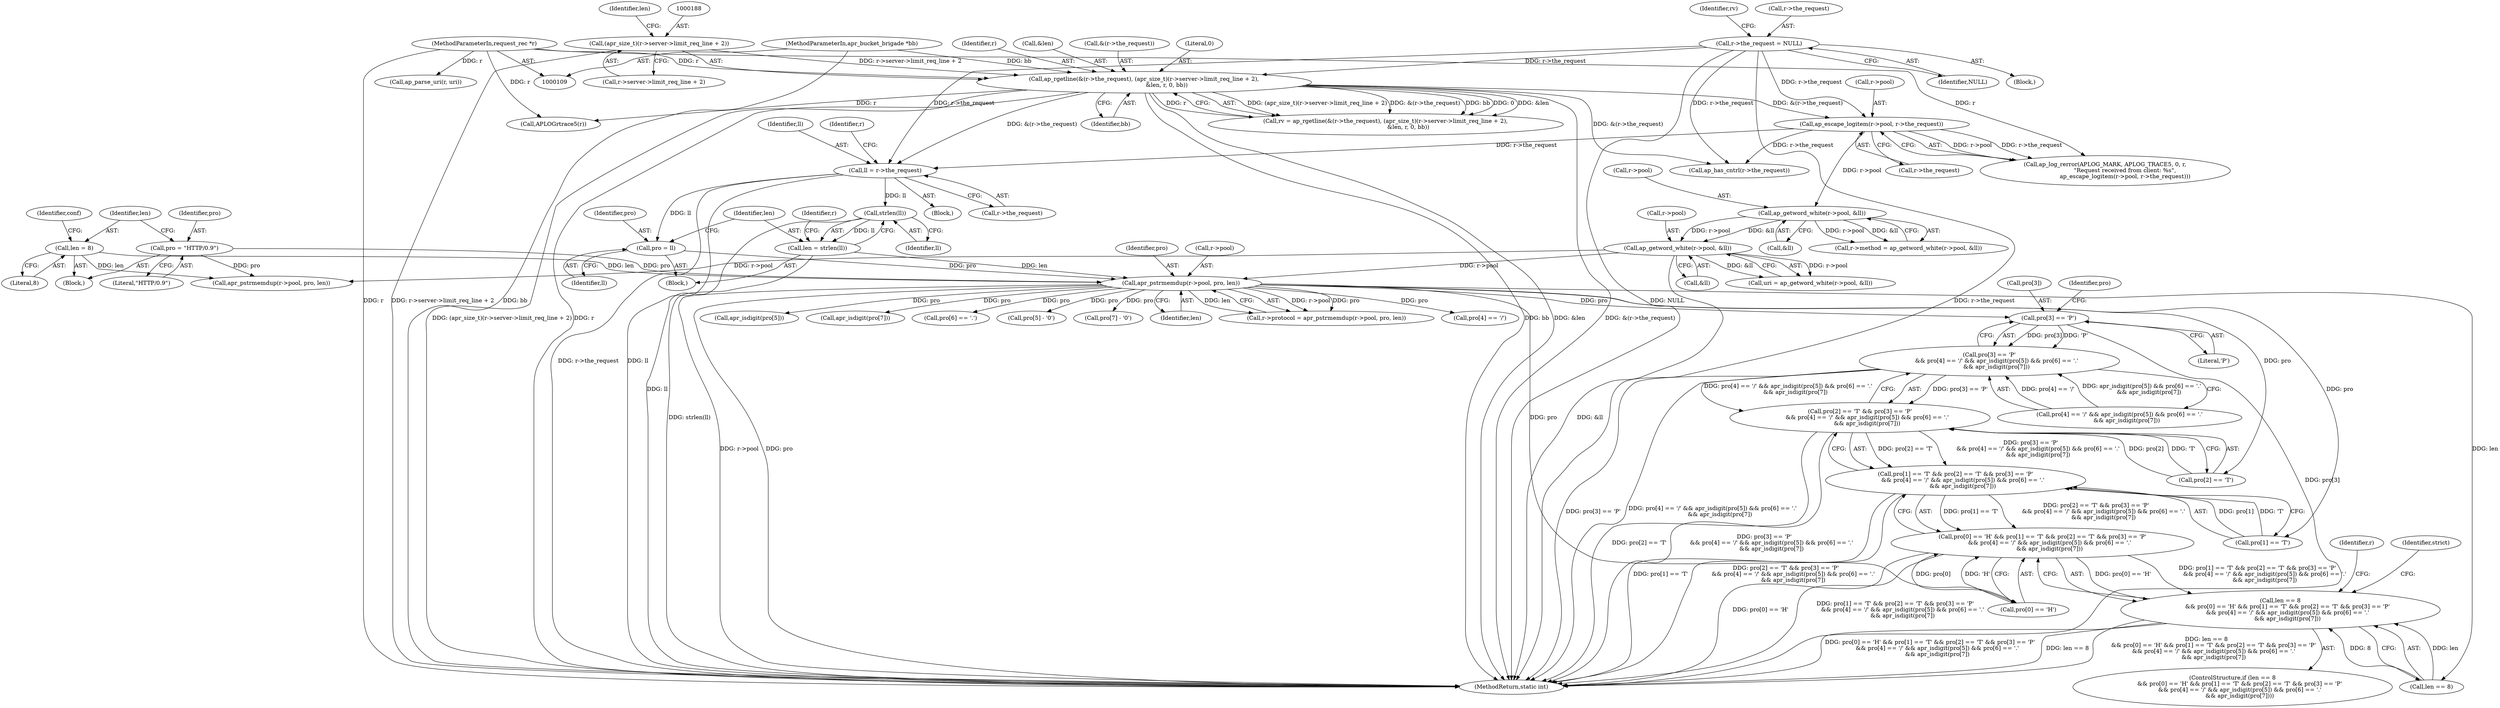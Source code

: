 digraph "0_httpd_6a974059190b8a0c7e499f4ab12fe108127099cb@array" {
"1000449" [label="(Call,pro[3] == 'P')"];
"1000419" [label="(Call,apr_pstrmemdup(r->pool, pro, len))"];
"1000305" [label="(Call,ap_getword_white(r->pool, &ll))"];
"1000297" [label="(Call,ap_getword_white(r->pool, &ll))"];
"1000276" [label="(Call,ap_escape_logitem(r->pool, r->the_request))"];
"1000175" [label="(Call,r->the_request = NULL)"];
"1000182" [label="(Call,ap_rgetline(&(r->the_request), (apr_size_t)(r->server->limit_req_line + 2),\n                         &len, r, 0, bb))"];
"1000187" [label="(Call,(apr_size_t)(r->server->limit_req_line + 2))"];
"1000110" [label="(MethodParameterIn,request_rec *r)"];
"1000111" [label="(MethodParameterIn,apr_bucket_brigade *bb)"];
"1000352" [label="(Call,pro = ll)"];
"1000288" [label="(Call,ll = r->the_request)"];
"1000366" [label="(Call,pro = \"HTTP/0.9\")"];
"1000355" [label="(Call,len = strlen(ll))"];
"1000357" [label="(Call,strlen(ll))"];
"1000369" [label="(Call,len = 8)"];
"1000448" [label="(Call,pro[3] == 'P'\n        && pro[4] == '/' && apr_isdigit(pro[5]) && pro[6] == '.'\n        && apr_isdigit(pro[7]))"];
"1000442" [label="(Call,pro[2] == 'T' && pro[3] == 'P'\n        && pro[4] == '/' && apr_isdigit(pro[5]) && pro[6] == '.'\n        && apr_isdigit(pro[7]))"];
"1000436" [label="(Call,pro[1] == 'T' && pro[2] == 'T' && pro[3] == 'P'\n        && pro[4] == '/' && apr_isdigit(pro[5]) && pro[6] == '.'\n        && apr_isdigit(pro[7]))"];
"1000430" [label="(Call,pro[0] == 'H' && pro[1] == 'T' && pro[2] == 'T' && pro[3] == 'P'\n        && pro[4] == '/' && apr_isdigit(pro[5]) && pro[6] == '.'\n        && apr_isdigit(pro[7]))"];
"1000426" [label="(Call,len == 8\n        && pro[0] == 'H' && pro[1] == 'T' && pro[2] == 'T' && pro[3] == 'P'\n        && pro[4] == '/' && apr_isdigit(pro[5]) && pro[6] == '.'\n        && apr_isdigit(pro[7]))"];
"1000388" [label="(Call,apr_pstrmemdup(r->pool, pro, len))"];
"1000443" [label="(Call,pro[2] == 'T')"];
"1000277" [label="(Call,r->pool)"];
"1000420" [label="(Call,r->pool)"];
"1000367" [label="(Identifier,pro)"];
"1000357" [label="(Call,strlen(ll))"];
"1000187" [label="(Call,(apr_size_t)(r->server->limit_req_line + 2))"];
"1000417" [label="(Identifier,r)"];
"1000369" [label="(Call,len = 8)"];
"1000442" [label="(Call,pro[2] == 'T' && pro[3] == 'P'\n        && pro[4] == '/' && apr_isdigit(pro[5]) && pro[6] == '.'\n        && apr_isdigit(pro[7]))"];
"1000183" [label="(Call,&(r->the_request))"];
"1000375" [label="(Identifier,conf)"];
"1000301" [label="(Call,&ll)"];
"1000371" [label="(Literal,8)"];
"1000175" [label="(Call,r->the_request = NULL)"];
"1000298" [label="(Call,r->pool)"];
"1000180" [label="(Call,rv = ap_rgetline(&(r->the_request), (apr_size_t)(r->server->limit_req_line + 2),\n                         &len, r, 0, bb))"];
"1000297" [label="(Call,ap_getword_white(r->pool, &ll))"];
"1000450" [label="(Call,pro[3])"];
"1000355" [label="(Call,len = strlen(ll))"];
"1000426" [label="(Call,len == 8\n        && pro[0] == 'H' && pro[1] == 'T' && pro[2] == 'T' && pro[3] == 'P'\n        && pro[4] == '/' && apr_isdigit(pro[5]) && pro[6] == '.'\n        && apr_isdigit(pro[7]))"];
"1000179" [label="(Identifier,NULL)"];
"1000486" [label="(Call,pro[7] - '0')"];
"1000181" [label="(Identifier,rv)"];
"1000270" [label="(Call,ap_log_rerror(APLOG_MARK, APLOG_TRACE5, 0, r,\n                      \"Request received from client: %s\",\n                      ap_escape_logitem(r->pool, r->the_request)))"];
"1000339" [label="(Call,ap_parse_uri(r, uri))"];
"1000199" [label="(Literal,0)"];
"1000423" [label="(Identifier,pro)"];
"1000173" [label="(Block,)"];
"1000366" [label="(Call,pro = \"HTTP/0.9\")"];
"1000424" [label="(Identifier,len)"];
"1000198" [label="(Identifier,r)"];
"1000415" [label="(Call,r->protocol = apr_pstrmemdup(r->pool, pro, len))"];
"1000419" [label="(Call,apr_pstrmemdup(r->pool, pro, len))"];
"1000189" [label="(Call,r->server->limit_req_line + 2)"];
"1000306" [label="(Call,r->pool)"];
"1000352" [label="(Call,pro = ll)"];
"1000437" [label="(Call,pro[1] == 'T')"];
"1000635" [label="(MethodReturn,static int)"];
"1000303" [label="(Call,uri = ap_getword_white(r->pool, &ll))"];
"1000448" [label="(Call,pro[3] == 'P'\n        && pro[4] == '/' && apr_isdigit(pro[5]) && pro[6] == '.'\n        && apr_isdigit(pro[7]))"];
"1000305" [label="(Call,ap_getword_white(r->pool, &ll))"];
"1000427" [label="(Call,len == 8)"];
"1000267" [label="(Call,APLOGrtrace5(r))"];
"1000455" [label="(Call,pro[4] == '/')"];
"1000461" [label="(Call,apr_isdigit(pro[5]))"];
"1000200" [label="(Identifier,bb)"];
"1000309" [label="(Call,&ll)"];
"1000110" [label="(MethodParameterIn,request_rec *r)"];
"1000197" [label="(Identifier,len)"];
"1000176" [label="(Call,r->the_request)"];
"1000478" [label="(Identifier,r)"];
"1000431" [label="(Call,pro[0] == 'H')"];
"1000290" [label="(Call,r->the_request)"];
"1000112" [label="(Block,)"];
"1000494" [label="(Identifier,strict)"];
"1000346" [label="(Block,)"];
"1000196" [label="(Call,&len)"];
"1000293" [label="(Call,r->method = ap_getword_white(r->pool, &ll))"];
"1000471" [label="(Call,apr_isdigit(pro[7]))"];
"1000449" [label="(Call,pro[3] == 'P')"];
"1000276" [label="(Call,ap_escape_logitem(r->pool, r->the_request))"];
"1000288" [label="(Call,ll = r->the_request)"];
"1000289" [label="(Identifier,ll)"];
"1000280" [label="(Call,r->the_request)"];
"1000454" [label="(Call,pro[4] == '/' && apr_isdigit(pro[5]) && pro[6] == '.'\n        && apr_isdigit(pro[7]))"];
"1000436" [label="(Call,pro[1] == 'T' && pro[2] == 'T' && pro[3] == 'P'\n        && pro[4] == '/' && apr_isdigit(pro[5]) && pro[6] == '.'\n        && apr_isdigit(pro[7]))"];
"1000368" [label="(Literal,\"HTTP/0.9\")"];
"1000295" [label="(Identifier,r)"];
"1000354" [label="(Identifier,ll)"];
"1000182" [label="(Call,ap_rgetline(&(r->the_request), (apr_size_t)(r->server->limit_req_line + 2),\n                         &len, r, 0, bb))"];
"1000453" [label="(Literal,'P')"];
"1000457" [label="(Identifier,pro)"];
"1000466" [label="(Call,pro[6] == '.')"];
"1000370" [label="(Identifier,len)"];
"1000356" [label="(Identifier,len)"];
"1000111" [label="(MethodParameterIn,apr_bucket_brigade *bb)"];
"1000358" [label="(Identifier,ll)"];
"1000425" [label="(ControlStructure,if (len == 8\n        && pro[0] == 'H' && pro[1] == 'T' && pro[2] == 'T' && pro[3] == 'P'\n        && pro[4] == '/' && apr_isdigit(pro[5]) && pro[6] == '.'\n        && apr_isdigit(pro[7])))"];
"1000556" [label="(Call,ap_has_cntrl(r->the_request))"];
"1000430" [label="(Call,pro[0] == 'H' && pro[1] == 'T' && pro[2] == 'T' && pro[3] == 'P'\n        && pro[4] == '/' && apr_isdigit(pro[5]) && pro[6] == '.'\n        && apr_isdigit(pro[7]))"];
"1000360" [label="(Block,)"];
"1000353" [label="(Identifier,pro)"];
"1000481" [label="(Call,pro[5] - '0')"];
"1000449" -> "1000448"  [label="AST: "];
"1000449" -> "1000453"  [label="CFG: "];
"1000450" -> "1000449"  [label="AST: "];
"1000453" -> "1000449"  [label="AST: "];
"1000457" -> "1000449"  [label="CFG: "];
"1000448" -> "1000449"  [label="CFG: "];
"1000449" -> "1000635"  [label="DDG: pro[3]"];
"1000449" -> "1000448"  [label="DDG: pro[3]"];
"1000449" -> "1000448"  [label="DDG: 'P'"];
"1000419" -> "1000449"  [label="DDG: pro"];
"1000419" -> "1000415"  [label="AST: "];
"1000419" -> "1000424"  [label="CFG: "];
"1000420" -> "1000419"  [label="AST: "];
"1000423" -> "1000419"  [label="AST: "];
"1000424" -> "1000419"  [label="AST: "];
"1000415" -> "1000419"  [label="CFG: "];
"1000419" -> "1000635"  [label="DDG: r->pool"];
"1000419" -> "1000635"  [label="DDG: pro"];
"1000419" -> "1000415"  [label="DDG: r->pool"];
"1000419" -> "1000415"  [label="DDG: pro"];
"1000419" -> "1000415"  [label="DDG: len"];
"1000305" -> "1000419"  [label="DDG: r->pool"];
"1000352" -> "1000419"  [label="DDG: pro"];
"1000366" -> "1000419"  [label="DDG: pro"];
"1000355" -> "1000419"  [label="DDG: len"];
"1000369" -> "1000419"  [label="DDG: len"];
"1000419" -> "1000427"  [label="DDG: len"];
"1000419" -> "1000431"  [label="DDG: pro"];
"1000419" -> "1000437"  [label="DDG: pro"];
"1000419" -> "1000443"  [label="DDG: pro"];
"1000419" -> "1000455"  [label="DDG: pro"];
"1000419" -> "1000461"  [label="DDG: pro"];
"1000419" -> "1000466"  [label="DDG: pro"];
"1000419" -> "1000471"  [label="DDG: pro"];
"1000419" -> "1000481"  [label="DDG: pro"];
"1000419" -> "1000486"  [label="DDG: pro"];
"1000305" -> "1000303"  [label="AST: "];
"1000305" -> "1000309"  [label="CFG: "];
"1000306" -> "1000305"  [label="AST: "];
"1000309" -> "1000305"  [label="AST: "];
"1000303" -> "1000305"  [label="CFG: "];
"1000305" -> "1000635"  [label="DDG: &ll"];
"1000305" -> "1000303"  [label="DDG: r->pool"];
"1000305" -> "1000303"  [label="DDG: &ll"];
"1000297" -> "1000305"  [label="DDG: r->pool"];
"1000297" -> "1000305"  [label="DDG: &ll"];
"1000305" -> "1000388"  [label="DDG: r->pool"];
"1000297" -> "1000293"  [label="AST: "];
"1000297" -> "1000301"  [label="CFG: "];
"1000298" -> "1000297"  [label="AST: "];
"1000301" -> "1000297"  [label="AST: "];
"1000293" -> "1000297"  [label="CFG: "];
"1000297" -> "1000293"  [label="DDG: r->pool"];
"1000297" -> "1000293"  [label="DDG: &ll"];
"1000276" -> "1000297"  [label="DDG: r->pool"];
"1000276" -> "1000270"  [label="AST: "];
"1000276" -> "1000280"  [label="CFG: "];
"1000277" -> "1000276"  [label="AST: "];
"1000280" -> "1000276"  [label="AST: "];
"1000270" -> "1000276"  [label="CFG: "];
"1000276" -> "1000270"  [label="DDG: r->pool"];
"1000276" -> "1000270"  [label="DDG: r->the_request"];
"1000175" -> "1000276"  [label="DDG: r->the_request"];
"1000182" -> "1000276"  [label="DDG: &(r->the_request)"];
"1000276" -> "1000288"  [label="DDG: r->the_request"];
"1000276" -> "1000556"  [label="DDG: r->the_request"];
"1000175" -> "1000173"  [label="AST: "];
"1000175" -> "1000179"  [label="CFG: "];
"1000176" -> "1000175"  [label="AST: "];
"1000179" -> "1000175"  [label="AST: "];
"1000181" -> "1000175"  [label="CFG: "];
"1000175" -> "1000635"  [label="DDG: NULL"];
"1000175" -> "1000635"  [label="DDG: r->the_request"];
"1000175" -> "1000182"  [label="DDG: r->the_request"];
"1000175" -> "1000288"  [label="DDG: r->the_request"];
"1000175" -> "1000556"  [label="DDG: r->the_request"];
"1000182" -> "1000180"  [label="AST: "];
"1000182" -> "1000200"  [label="CFG: "];
"1000183" -> "1000182"  [label="AST: "];
"1000187" -> "1000182"  [label="AST: "];
"1000196" -> "1000182"  [label="AST: "];
"1000198" -> "1000182"  [label="AST: "];
"1000199" -> "1000182"  [label="AST: "];
"1000200" -> "1000182"  [label="AST: "];
"1000180" -> "1000182"  [label="CFG: "];
"1000182" -> "1000635"  [label="DDG: (apr_size_t)(r->server->limit_req_line + 2)"];
"1000182" -> "1000635"  [label="DDG: bb"];
"1000182" -> "1000635"  [label="DDG: &len"];
"1000182" -> "1000635"  [label="DDG: &(r->the_request)"];
"1000182" -> "1000635"  [label="DDG: r"];
"1000182" -> "1000180"  [label="DDG: (apr_size_t)(r->server->limit_req_line + 2)"];
"1000182" -> "1000180"  [label="DDG: &(r->the_request)"];
"1000182" -> "1000180"  [label="DDG: bb"];
"1000182" -> "1000180"  [label="DDG: 0"];
"1000182" -> "1000180"  [label="DDG: &len"];
"1000182" -> "1000180"  [label="DDG: r"];
"1000187" -> "1000182"  [label="DDG: r->server->limit_req_line + 2"];
"1000110" -> "1000182"  [label="DDG: r"];
"1000111" -> "1000182"  [label="DDG: bb"];
"1000182" -> "1000267"  [label="DDG: r"];
"1000182" -> "1000288"  [label="DDG: &(r->the_request)"];
"1000182" -> "1000556"  [label="DDG: &(r->the_request)"];
"1000187" -> "1000189"  [label="CFG: "];
"1000188" -> "1000187"  [label="AST: "];
"1000189" -> "1000187"  [label="AST: "];
"1000197" -> "1000187"  [label="CFG: "];
"1000187" -> "1000635"  [label="DDG: r->server->limit_req_line + 2"];
"1000110" -> "1000109"  [label="AST: "];
"1000110" -> "1000635"  [label="DDG: r"];
"1000110" -> "1000267"  [label="DDG: r"];
"1000110" -> "1000270"  [label="DDG: r"];
"1000110" -> "1000339"  [label="DDG: r"];
"1000111" -> "1000109"  [label="AST: "];
"1000111" -> "1000635"  [label="DDG: bb"];
"1000352" -> "1000346"  [label="AST: "];
"1000352" -> "1000354"  [label="CFG: "];
"1000353" -> "1000352"  [label="AST: "];
"1000354" -> "1000352"  [label="AST: "];
"1000356" -> "1000352"  [label="CFG: "];
"1000288" -> "1000352"  [label="DDG: ll"];
"1000288" -> "1000112"  [label="AST: "];
"1000288" -> "1000290"  [label="CFG: "];
"1000289" -> "1000288"  [label="AST: "];
"1000290" -> "1000288"  [label="AST: "];
"1000295" -> "1000288"  [label="CFG: "];
"1000288" -> "1000635"  [label="DDG: r->the_request"];
"1000288" -> "1000635"  [label="DDG: ll"];
"1000288" -> "1000357"  [label="DDG: ll"];
"1000366" -> "1000360"  [label="AST: "];
"1000366" -> "1000368"  [label="CFG: "];
"1000367" -> "1000366"  [label="AST: "];
"1000368" -> "1000366"  [label="AST: "];
"1000370" -> "1000366"  [label="CFG: "];
"1000366" -> "1000388"  [label="DDG: pro"];
"1000355" -> "1000346"  [label="AST: "];
"1000355" -> "1000357"  [label="CFG: "];
"1000356" -> "1000355"  [label="AST: "];
"1000357" -> "1000355"  [label="AST: "];
"1000417" -> "1000355"  [label="CFG: "];
"1000355" -> "1000635"  [label="DDG: strlen(ll)"];
"1000357" -> "1000355"  [label="DDG: ll"];
"1000357" -> "1000358"  [label="CFG: "];
"1000358" -> "1000357"  [label="AST: "];
"1000357" -> "1000635"  [label="DDG: ll"];
"1000369" -> "1000360"  [label="AST: "];
"1000369" -> "1000371"  [label="CFG: "];
"1000370" -> "1000369"  [label="AST: "];
"1000371" -> "1000369"  [label="AST: "];
"1000375" -> "1000369"  [label="CFG: "];
"1000369" -> "1000388"  [label="DDG: len"];
"1000448" -> "1000442"  [label="AST: "];
"1000448" -> "1000454"  [label="CFG: "];
"1000454" -> "1000448"  [label="AST: "];
"1000442" -> "1000448"  [label="CFG: "];
"1000448" -> "1000635"  [label="DDG: pro[3] == 'P'"];
"1000448" -> "1000635"  [label="DDG: pro[4] == '/' && apr_isdigit(pro[5]) && pro[6] == '.'\n        && apr_isdigit(pro[7])"];
"1000448" -> "1000442"  [label="DDG: pro[3] == 'P'"];
"1000448" -> "1000442"  [label="DDG: pro[4] == '/' && apr_isdigit(pro[5]) && pro[6] == '.'\n        && apr_isdigit(pro[7])"];
"1000454" -> "1000448"  [label="DDG: pro[4] == '/'"];
"1000454" -> "1000448"  [label="DDG: apr_isdigit(pro[5]) && pro[6] == '.'\n        && apr_isdigit(pro[7])"];
"1000442" -> "1000436"  [label="AST: "];
"1000442" -> "1000443"  [label="CFG: "];
"1000443" -> "1000442"  [label="AST: "];
"1000436" -> "1000442"  [label="CFG: "];
"1000442" -> "1000635"  [label="DDG: pro[2] == 'T'"];
"1000442" -> "1000635"  [label="DDG: pro[3] == 'P'\n        && pro[4] == '/' && apr_isdigit(pro[5]) && pro[6] == '.'\n        && apr_isdigit(pro[7])"];
"1000442" -> "1000436"  [label="DDG: pro[2] == 'T'"];
"1000442" -> "1000436"  [label="DDG: pro[3] == 'P'\n        && pro[4] == '/' && apr_isdigit(pro[5]) && pro[6] == '.'\n        && apr_isdigit(pro[7])"];
"1000443" -> "1000442"  [label="DDG: pro[2]"];
"1000443" -> "1000442"  [label="DDG: 'T'"];
"1000436" -> "1000430"  [label="AST: "];
"1000436" -> "1000437"  [label="CFG: "];
"1000437" -> "1000436"  [label="AST: "];
"1000430" -> "1000436"  [label="CFG: "];
"1000436" -> "1000635"  [label="DDG: pro[2] == 'T' && pro[3] == 'P'\n        && pro[4] == '/' && apr_isdigit(pro[5]) && pro[6] == '.'\n        && apr_isdigit(pro[7])"];
"1000436" -> "1000635"  [label="DDG: pro[1] == 'T'"];
"1000436" -> "1000430"  [label="DDG: pro[1] == 'T'"];
"1000436" -> "1000430"  [label="DDG: pro[2] == 'T' && pro[3] == 'P'\n        && pro[4] == '/' && apr_isdigit(pro[5]) && pro[6] == '.'\n        && apr_isdigit(pro[7])"];
"1000437" -> "1000436"  [label="DDG: pro[1]"];
"1000437" -> "1000436"  [label="DDG: 'T'"];
"1000430" -> "1000426"  [label="AST: "];
"1000430" -> "1000431"  [label="CFG: "];
"1000431" -> "1000430"  [label="AST: "];
"1000426" -> "1000430"  [label="CFG: "];
"1000430" -> "1000635"  [label="DDG: pro[1] == 'T' && pro[2] == 'T' && pro[3] == 'P'\n        && pro[4] == '/' && apr_isdigit(pro[5]) && pro[6] == '.'\n        && apr_isdigit(pro[7])"];
"1000430" -> "1000635"  [label="DDG: pro[0] == 'H'"];
"1000430" -> "1000426"  [label="DDG: pro[0] == 'H'"];
"1000430" -> "1000426"  [label="DDG: pro[1] == 'T' && pro[2] == 'T' && pro[3] == 'P'\n        && pro[4] == '/' && apr_isdigit(pro[5]) && pro[6] == '.'\n        && apr_isdigit(pro[7])"];
"1000431" -> "1000430"  [label="DDG: pro[0]"];
"1000431" -> "1000430"  [label="DDG: 'H'"];
"1000426" -> "1000425"  [label="AST: "];
"1000426" -> "1000427"  [label="CFG: "];
"1000427" -> "1000426"  [label="AST: "];
"1000478" -> "1000426"  [label="CFG: "];
"1000494" -> "1000426"  [label="CFG: "];
"1000426" -> "1000635"  [label="DDG: len == 8"];
"1000426" -> "1000635"  [label="DDG: len == 8\n        && pro[0] == 'H' && pro[1] == 'T' && pro[2] == 'T' && pro[3] == 'P'\n        && pro[4] == '/' && apr_isdigit(pro[5]) && pro[6] == '.'\n        && apr_isdigit(pro[7])"];
"1000426" -> "1000635"  [label="DDG: pro[0] == 'H' && pro[1] == 'T' && pro[2] == 'T' && pro[3] == 'P'\n        && pro[4] == '/' && apr_isdigit(pro[5]) && pro[6] == '.'\n        && apr_isdigit(pro[7])"];
"1000427" -> "1000426"  [label="DDG: len"];
"1000427" -> "1000426"  [label="DDG: 8"];
}
